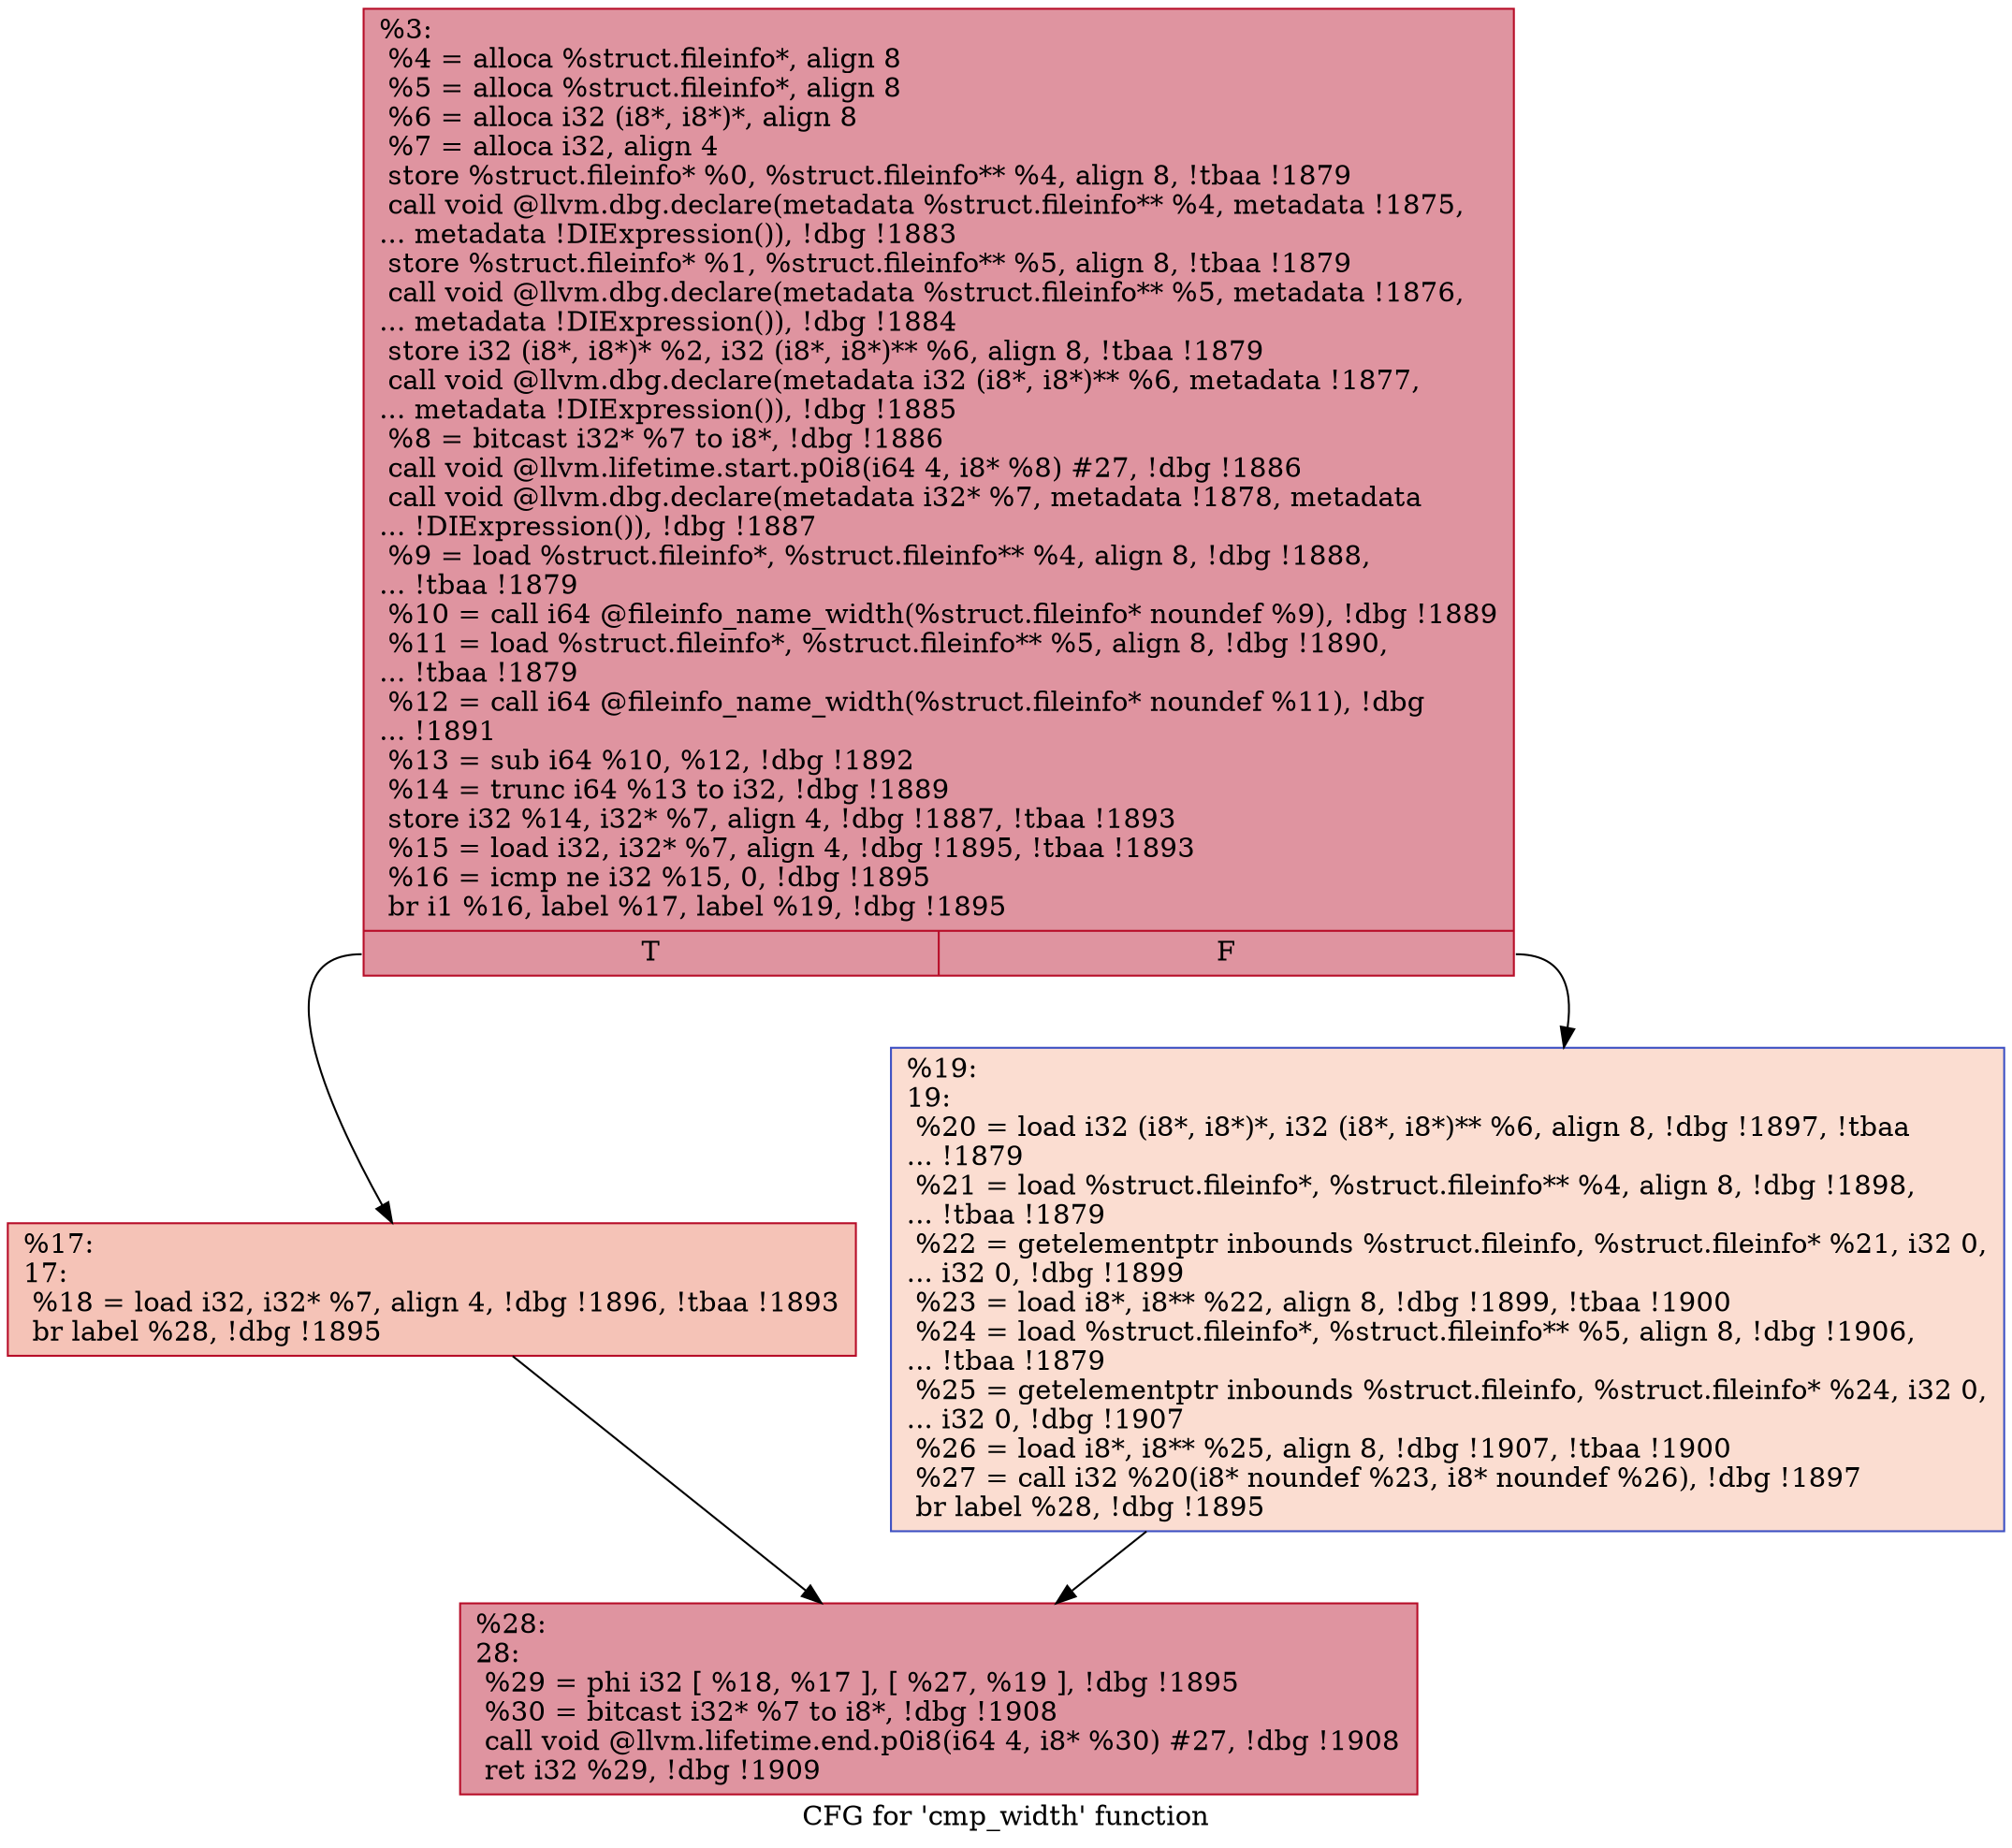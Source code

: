 digraph "CFG for 'cmp_width' function" {
	label="CFG for 'cmp_width' function";

	Node0x211bd30 [shape=record,color="#b70d28ff", style=filled, fillcolor="#b70d2870",label="{%3:\l  %4 = alloca %struct.fileinfo*, align 8\l  %5 = alloca %struct.fileinfo*, align 8\l  %6 = alloca i32 (i8*, i8*)*, align 8\l  %7 = alloca i32, align 4\l  store %struct.fileinfo* %0, %struct.fileinfo** %4, align 8, !tbaa !1879\l  call void @llvm.dbg.declare(metadata %struct.fileinfo** %4, metadata !1875,\l... metadata !DIExpression()), !dbg !1883\l  store %struct.fileinfo* %1, %struct.fileinfo** %5, align 8, !tbaa !1879\l  call void @llvm.dbg.declare(metadata %struct.fileinfo** %5, metadata !1876,\l... metadata !DIExpression()), !dbg !1884\l  store i32 (i8*, i8*)* %2, i32 (i8*, i8*)** %6, align 8, !tbaa !1879\l  call void @llvm.dbg.declare(metadata i32 (i8*, i8*)** %6, metadata !1877,\l... metadata !DIExpression()), !dbg !1885\l  %8 = bitcast i32* %7 to i8*, !dbg !1886\l  call void @llvm.lifetime.start.p0i8(i64 4, i8* %8) #27, !dbg !1886\l  call void @llvm.dbg.declare(metadata i32* %7, metadata !1878, metadata\l... !DIExpression()), !dbg !1887\l  %9 = load %struct.fileinfo*, %struct.fileinfo** %4, align 8, !dbg !1888,\l... !tbaa !1879\l  %10 = call i64 @fileinfo_name_width(%struct.fileinfo* noundef %9), !dbg !1889\l  %11 = load %struct.fileinfo*, %struct.fileinfo** %5, align 8, !dbg !1890,\l... !tbaa !1879\l  %12 = call i64 @fileinfo_name_width(%struct.fileinfo* noundef %11), !dbg\l... !1891\l  %13 = sub i64 %10, %12, !dbg !1892\l  %14 = trunc i64 %13 to i32, !dbg !1889\l  store i32 %14, i32* %7, align 4, !dbg !1887, !tbaa !1893\l  %15 = load i32, i32* %7, align 4, !dbg !1895, !tbaa !1893\l  %16 = icmp ne i32 %15, 0, !dbg !1895\l  br i1 %16, label %17, label %19, !dbg !1895\l|{<s0>T|<s1>F}}"];
	Node0x211bd30:s0 -> Node0x211cbd0;
	Node0x211bd30:s1 -> Node0x211cc20;
	Node0x211cbd0 [shape=record,color="#b70d28ff", style=filled, fillcolor="#e8765c70",label="{%17:\l17:                                               \l  %18 = load i32, i32* %7, align 4, !dbg !1896, !tbaa !1893\l  br label %28, !dbg !1895\l}"];
	Node0x211cbd0 -> Node0x211cc70;
	Node0x211cc20 [shape=record,color="#3d50c3ff", style=filled, fillcolor="#f7b39670",label="{%19:\l19:                                               \l  %20 = load i32 (i8*, i8*)*, i32 (i8*, i8*)** %6, align 8, !dbg !1897, !tbaa\l... !1879\l  %21 = load %struct.fileinfo*, %struct.fileinfo** %4, align 8, !dbg !1898,\l... !tbaa !1879\l  %22 = getelementptr inbounds %struct.fileinfo, %struct.fileinfo* %21, i32 0,\l... i32 0, !dbg !1899\l  %23 = load i8*, i8** %22, align 8, !dbg !1899, !tbaa !1900\l  %24 = load %struct.fileinfo*, %struct.fileinfo** %5, align 8, !dbg !1906,\l... !tbaa !1879\l  %25 = getelementptr inbounds %struct.fileinfo, %struct.fileinfo* %24, i32 0,\l... i32 0, !dbg !1907\l  %26 = load i8*, i8** %25, align 8, !dbg !1907, !tbaa !1900\l  %27 = call i32 %20(i8* noundef %23, i8* noundef %26), !dbg !1897\l  br label %28, !dbg !1895\l}"];
	Node0x211cc20 -> Node0x211cc70;
	Node0x211cc70 [shape=record,color="#b70d28ff", style=filled, fillcolor="#b70d2870",label="{%28:\l28:                                               \l  %29 = phi i32 [ %18, %17 ], [ %27, %19 ], !dbg !1895\l  %30 = bitcast i32* %7 to i8*, !dbg !1908\l  call void @llvm.lifetime.end.p0i8(i64 4, i8* %30) #27, !dbg !1908\l  ret i32 %29, !dbg !1909\l}"];
}
